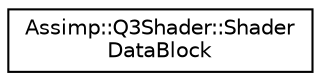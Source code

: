 digraph "Graphical Class Hierarchy"
{
  edge [fontname="Helvetica",fontsize="10",labelfontname="Helvetica",labelfontsize="10"];
  node [fontname="Helvetica",fontsize="10",shape=record];
  rankdir="LR";
  Node1 [label="Assimp::Q3Shader::Shader\lDataBlock",height=0.2,width=0.4,color="black", fillcolor="white", style="filled",URL="$struct_assimp_1_1_q3_shader_1_1_shader_data_block.html",tooltip="Tiny utility data structure to hold a .shader data block. "];
}
